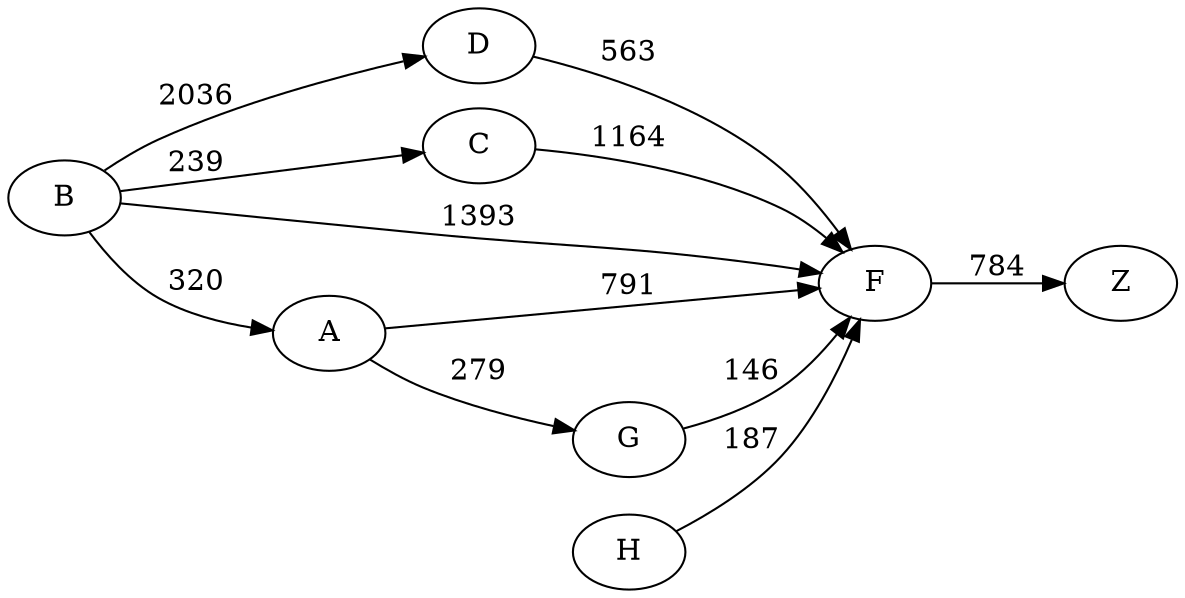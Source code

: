digraph G {
	rankdir=LR size="8,5"
	B
	D
	B -> D [label=2036]
	B
	C
	B -> C [label=239]
	B
	F
	B -> F [label=1393]
	B
	A
	B -> A [label=320]
	D
	F
	D -> F [label=563]
	F
	Z
	F -> Z [label=784]
	H
	F
	H -> F [label=187]
	C
	F
	C -> F [label=1164]
	A
	F
	A -> F [label=791]
	A
	G
	A -> G [label=279]
	G
	F
	G -> F [label=146]
}

